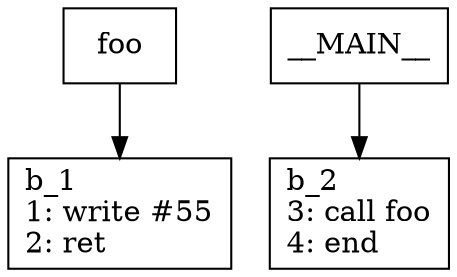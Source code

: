 digraph Computation {
node [shape=box];
foo -> b_1;
b_1 [label="b_1\l1: write #55\l2: ret \l"]
__MAIN__ -> b_2;
b_2 [label="b_2\l3: call foo\l4: end\l"]
}